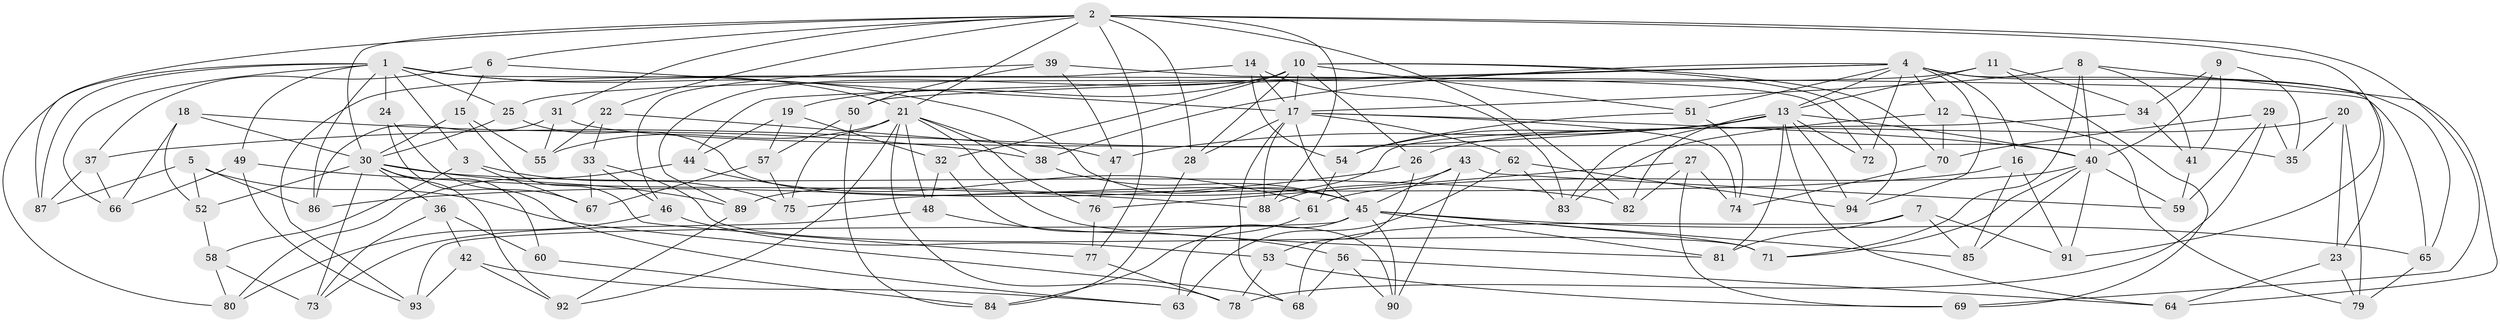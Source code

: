 // original degree distribution, {4: 1.0}
// Generated by graph-tools (version 1.1) at 2025/54/03/04/25 22:54:06]
// undirected, 94 vertices, 221 edges
graph export_dot {
  node [color=gray90,style=filled];
  1;
  2;
  3;
  4;
  5;
  6;
  7;
  8;
  9;
  10;
  11;
  12;
  13;
  14;
  15;
  16;
  17;
  18;
  19;
  20;
  21;
  22;
  23;
  24;
  25;
  26;
  27;
  28;
  29;
  30;
  31;
  32;
  33;
  34;
  35;
  36;
  37;
  38;
  39;
  40;
  41;
  42;
  43;
  44;
  45;
  46;
  47;
  48;
  49;
  50;
  51;
  52;
  53;
  54;
  55;
  56;
  57;
  58;
  59;
  60;
  61;
  62;
  63;
  64;
  65;
  66;
  67;
  68;
  69;
  70;
  71;
  72;
  73;
  74;
  75;
  76;
  77;
  78;
  79;
  80;
  81;
  82;
  83;
  84;
  85;
  86;
  87;
  88;
  89;
  90;
  91;
  92;
  93;
  94;
  1 -- 3 [weight=1.0];
  1 -- 21 [weight=1.0];
  1 -- 24 [weight=2.0];
  1 -- 25 [weight=1.0];
  1 -- 45 [weight=1.0];
  1 -- 49 [weight=1.0];
  1 -- 65 [weight=1.0];
  1 -- 66 [weight=1.0];
  1 -- 80 [weight=1.0];
  1 -- 86 [weight=1.0];
  1 -- 87 [weight=1.0];
  2 -- 6 [weight=1.0];
  2 -- 21 [weight=1.0];
  2 -- 22 [weight=1.0];
  2 -- 28 [weight=1.0];
  2 -- 30 [weight=1.0];
  2 -- 31 [weight=1.0];
  2 -- 69 [weight=1.0];
  2 -- 77 [weight=1.0];
  2 -- 82 [weight=1.0];
  2 -- 87 [weight=1.0];
  2 -- 88 [weight=1.0];
  2 -- 91 [weight=1.0];
  3 -- 58 [weight=1.0];
  3 -- 67 [weight=1.0];
  3 -- 75 [weight=1.0];
  4 -- 12 [weight=1.0];
  4 -- 13 [weight=1.0];
  4 -- 16 [weight=1.0];
  4 -- 23 [weight=1.0];
  4 -- 38 [weight=1.0];
  4 -- 44 [weight=1.0];
  4 -- 50 [weight=1.0];
  4 -- 51 [weight=1.0];
  4 -- 65 [weight=1.0];
  4 -- 72 [weight=2.0];
  4 -- 94 [weight=1.0];
  5 -- 52 [weight=1.0];
  5 -- 68 [weight=1.0];
  5 -- 86 [weight=1.0];
  5 -- 87 [weight=1.0];
  6 -- 15 [weight=1.0];
  6 -- 17 [weight=1.0];
  6 -- 37 [weight=1.0];
  7 -- 68 [weight=1.0];
  7 -- 81 [weight=1.0];
  7 -- 85 [weight=1.0];
  7 -- 91 [weight=1.0];
  8 -- 17 [weight=1.0];
  8 -- 40 [weight=2.0];
  8 -- 41 [weight=1.0];
  8 -- 64 [weight=1.0];
  8 -- 71 [weight=1.0];
  9 -- 34 [weight=1.0];
  9 -- 35 [weight=1.0];
  9 -- 40 [weight=1.0];
  9 -- 41 [weight=1.0];
  10 -- 17 [weight=2.0];
  10 -- 19 [weight=1.0];
  10 -- 26 [weight=1.0];
  10 -- 28 [weight=1.0];
  10 -- 32 [weight=1.0];
  10 -- 51 [weight=1.0];
  10 -- 70 [weight=1.0];
  10 -- 89 [weight=1.0];
  10 -- 94 [weight=1.0];
  11 -- 13 [weight=1.0];
  11 -- 25 [weight=1.0];
  11 -- 34 [weight=1.0];
  11 -- 69 [weight=1.0];
  12 -- 70 [weight=1.0];
  12 -- 79 [weight=1.0];
  12 -- 83 [weight=1.0];
  13 -- 37 [weight=1.0];
  13 -- 40 [weight=1.0];
  13 -- 47 [weight=1.0];
  13 -- 54 [weight=1.0];
  13 -- 64 [weight=1.0];
  13 -- 72 [weight=1.0];
  13 -- 81 [weight=1.0];
  13 -- 82 [weight=1.0];
  13 -- 83 [weight=1.0];
  13 -- 94 [weight=1.0];
  14 -- 17 [weight=1.0];
  14 -- 54 [weight=1.0];
  14 -- 83 [weight=1.0];
  14 -- 93 [weight=1.0];
  15 -- 30 [weight=1.0];
  15 -- 55 [weight=1.0];
  15 -- 77 [weight=1.0];
  16 -- 75 [weight=1.0];
  16 -- 85 [weight=1.0];
  16 -- 91 [weight=1.0];
  17 -- 28 [weight=1.0];
  17 -- 40 [weight=1.0];
  17 -- 45 [weight=1.0];
  17 -- 62 [weight=1.0];
  17 -- 68 [weight=1.0];
  17 -- 74 [weight=1.0];
  17 -- 88 [weight=1.0];
  18 -- 30 [weight=1.0];
  18 -- 38 [weight=1.0];
  18 -- 52 [weight=1.0];
  18 -- 66 [weight=1.0];
  19 -- 32 [weight=1.0];
  19 -- 44 [weight=1.0];
  19 -- 57 [weight=1.0];
  20 -- 23 [weight=1.0];
  20 -- 26 [weight=1.0];
  20 -- 35 [weight=1.0];
  20 -- 79 [weight=1.0];
  21 -- 38 [weight=1.0];
  21 -- 48 [weight=1.0];
  21 -- 55 [weight=1.0];
  21 -- 75 [weight=1.0];
  21 -- 76 [weight=1.0];
  21 -- 78 [weight=1.0];
  21 -- 81 [weight=1.0];
  21 -- 92 [weight=1.0];
  22 -- 33 [weight=1.0];
  22 -- 47 [weight=1.0];
  22 -- 55 [weight=1.0];
  23 -- 64 [weight=1.0];
  23 -- 79 [weight=1.0];
  24 -- 63 [weight=1.0];
  24 -- 67 [weight=1.0];
  25 -- 30 [weight=1.0];
  25 -- 45 [weight=1.0];
  26 -- 53 [weight=1.0];
  26 -- 86 [weight=1.0];
  27 -- 69 [weight=1.0];
  27 -- 74 [weight=1.0];
  27 -- 76 [weight=1.0];
  27 -- 82 [weight=1.0];
  28 -- 84 [weight=1.0];
  29 -- 35 [weight=1.0];
  29 -- 59 [weight=1.0];
  29 -- 70 [weight=1.0];
  29 -- 78 [weight=1.0];
  30 -- 36 [weight=1.0];
  30 -- 52 [weight=1.0];
  30 -- 60 [weight=2.0];
  30 -- 73 [weight=1.0];
  30 -- 82 [weight=1.0];
  30 -- 89 [weight=1.0];
  30 -- 92 [weight=1.0];
  31 -- 35 [weight=1.0];
  31 -- 55 [weight=1.0];
  31 -- 86 [weight=1.0];
  32 -- 48 [weight=1.0];
  32 -- 90 [weight=1.0];
  33 -- 46 [weight=1.0];
  33 -- 67 [weight=1.0];
  33 -- 71 [weight=1.0];
  34 -- 41 [weight=1.0];
  34 -- 89 [weight=1.0];
  36 -- 42 [weight=1.0];
  36 -- 60 [weight=1.0];
  36 -- 73 [weight=1.0];
  37 -- 66 [weight=1.0];
  37 -- 87 [weight=1.0];
  38 -- 45 [weight=1.0];
  39 -- 46 [weight=1.0];
  39 -- 47 [weight=1.0];
  39 -- 50 [weight=1.0];
  39 -- 72 [weight=1.0];
  40 -- 59 [weight=1.0];
  40 -- 61 [weight=1.0];
  40 -- 71 [weight=1.0];
  40 -- 85 [weight=1.0];
  40 -- 91 [weight=1.0];
  41 -- 59 [weight=1.0];
  42 -- 63 [weight=1.0];
  42 -- 92 [weight=1.0];
  42 -- 93 [weight=1.0];
  43 -- 45 [weight=1.0];
  43 -- 59 [weight=1.0];
  43 -- 88 [weight=1.0];
  43 -- 90 [weight=1.0];
  44 -- 61 [weight=1.0];
  44 -- 80 [weight=1.0];
  45 -- 63 [weight=1.0];
  45 -- 65 [weight=1.0];
  45 -- 71 [weight=1.0];
  45 -- 81 [weight=1.0];
  45 -- 85 [weight=1.0];
  45 -- 90 [weight=1.0];
  45 -- 93 [weight=1.0];
  46 -- 53 [weight=1.0];
  46 -- 80 [weight=1.0];
  47 -- 76 [weight=1.0];
  48 -- 56 [weight=1.0];
  48 -- 73 [weight=1.0];
  49 -- 66 [weight=1.0];
  49 -- 88 [weight=1.0];
  49 -- 93 [weight=1.0];
  50 -- 57 [weight=1.0];
  50 -- 84 [weight=1.0];
  51 -- 54 [weight=1.0];
  51 -- 74 [weight=1.0];
  52 -- 58 [weight=1.0];
  53 -- 69 [weight=1.0];
  53 -- 78 [weight=1.0];
  54 -- 61 [weight=1.0];
  56 -- 64 [weight=1.0];
  56 -- 68 [weight=1.0];
  56 -- 90 [weight=1.0];
  57 -- 67 [weight=1.0];
  57 -- 75 [weight=1.0];
  58 -- 73 [weight=1.0];
  58 -- 80 [weight=1.0];
  60 -- 84 [weight=1.0];
  61 -- 84 [weight=1.0];
  62 -- 63 [weight=1.0];
  62 -- 83 [weight=1.0];
  62 -- 94 [weight=1.0];
  65 -- 79 [weight=1.0];
  70 -- 74 [weight=1.0];
  76 -- 77 [weight=1.0];
  77 -- 78 [weight=1.0];
  89 -- 92 [weight=1.0];
}

